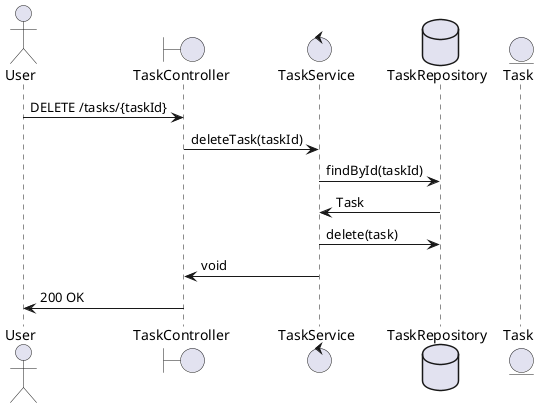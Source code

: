 @startuml
actor User
boundary TaskController
control TaskService
database TaskRepository
entity Task

User -> TaskController: DELETE /tasks/{taskId}
TaskController -> TaskService: deleteTask(taskId)
TaskService -> TaskRepository: findById(taskId)
TaskRepository -> TaskService: Task
TaskService -> TaskRepository: delete(task)
TaskService -> TaskController: void
TaskController -> User: 200 OK
@enduml
